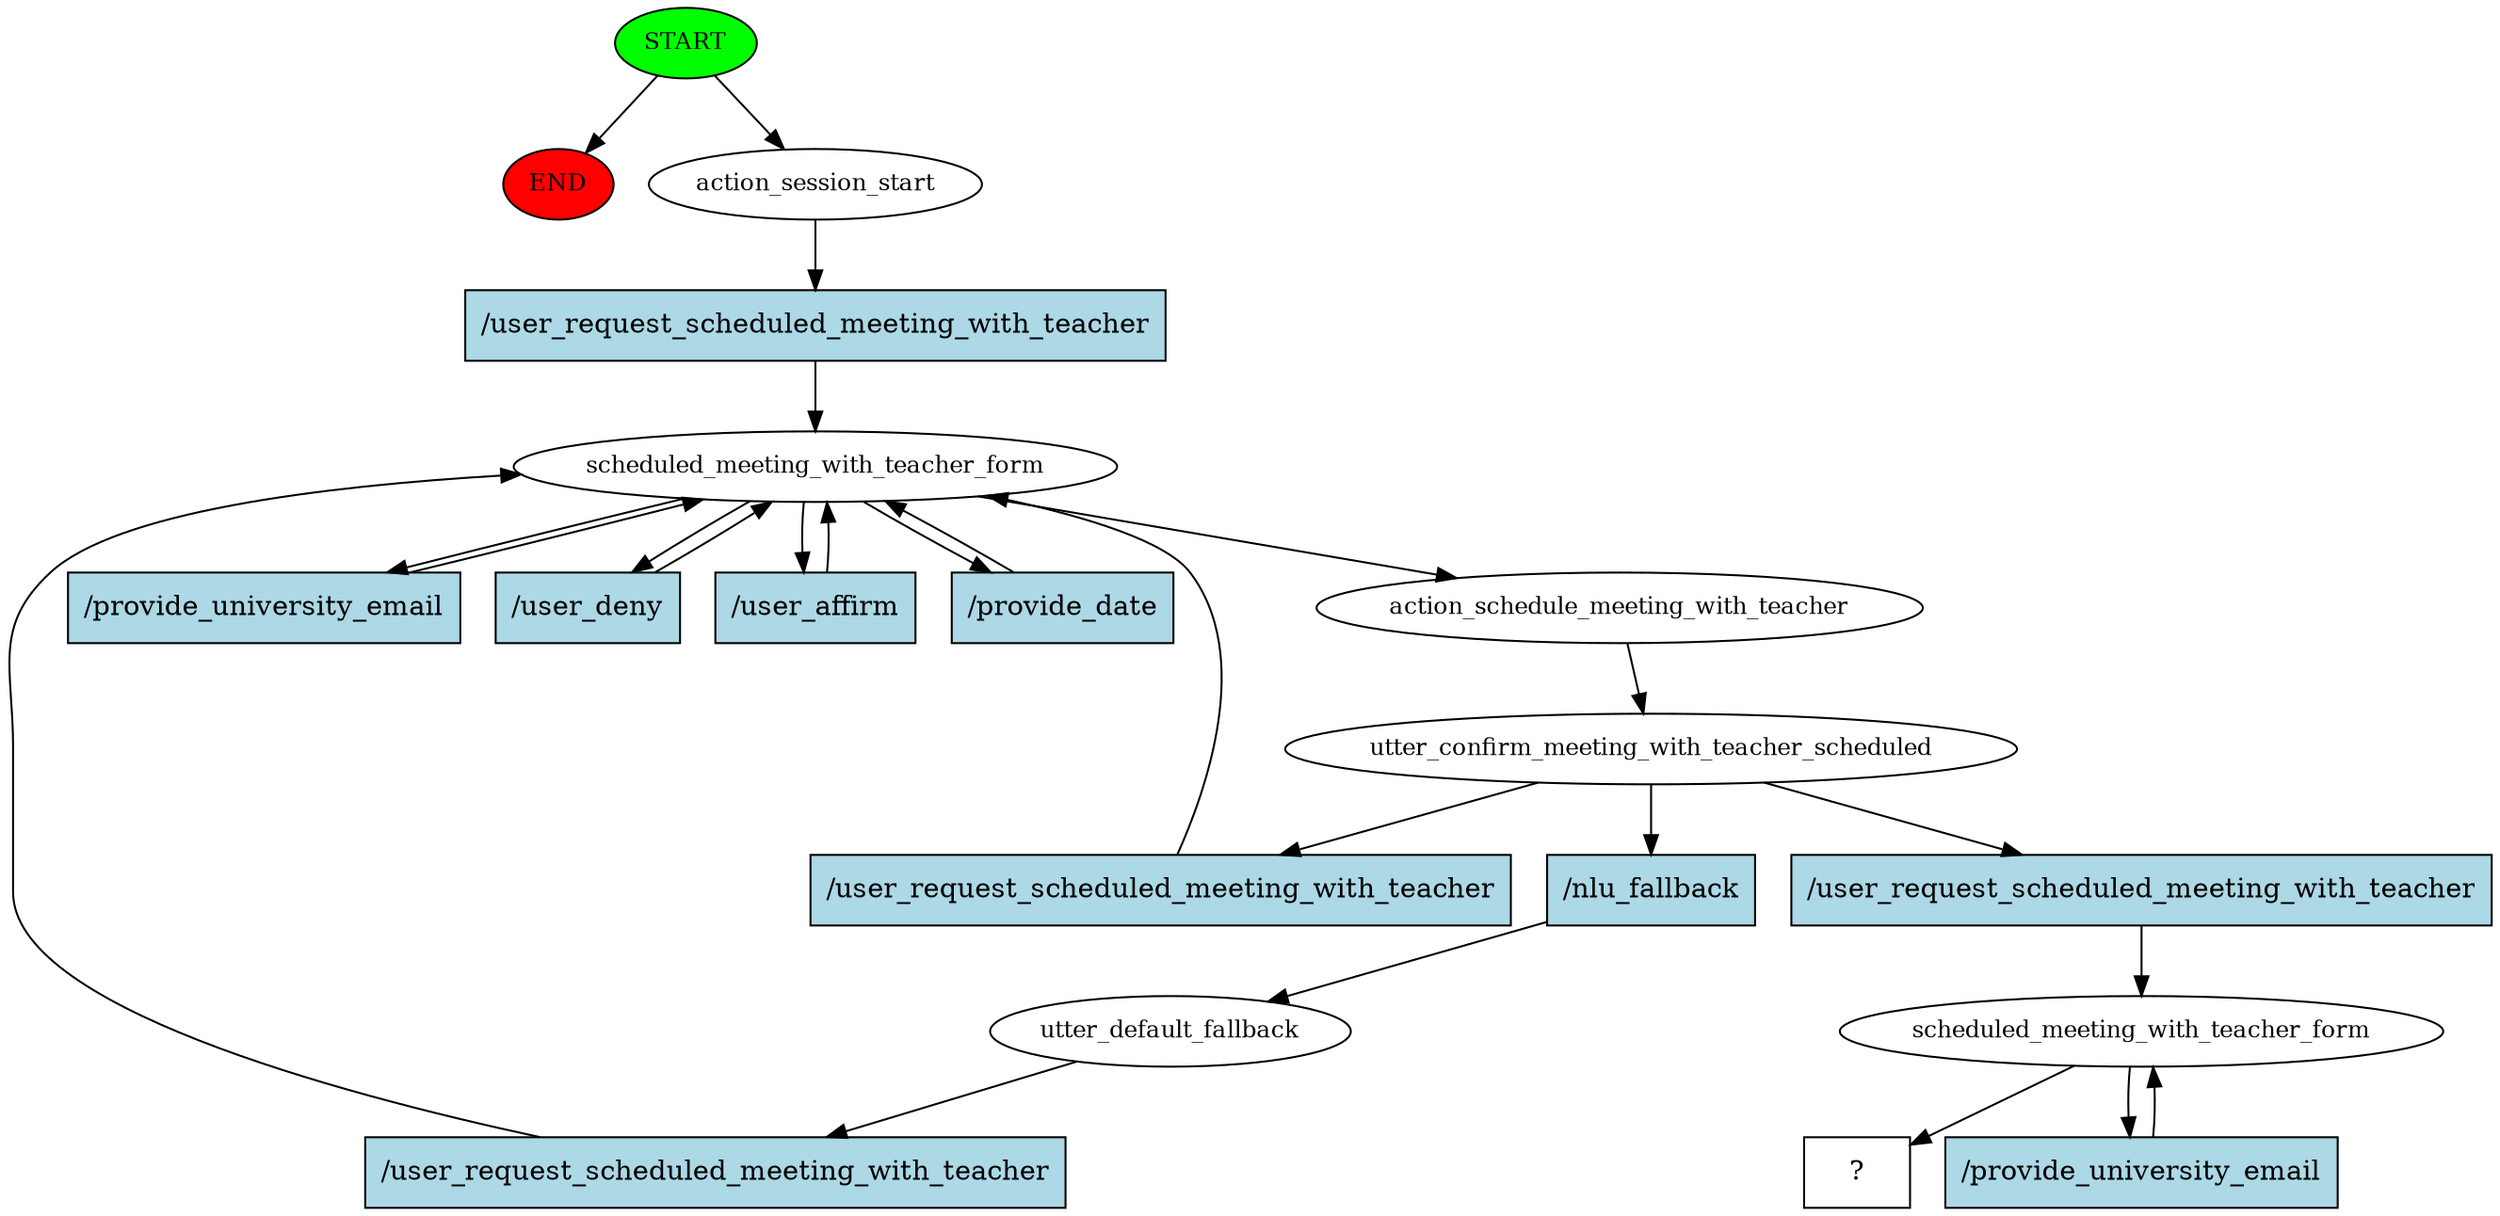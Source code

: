 digraph  {
0 [class="start active", fillcolor=green, fontsize=12, label=START, style=filled];
"-1" [class=end, fillcolor=red, fontsize=12, label=END, style=filled];
1 [class=active, fontsize=12, label=action_session_start];
2 [class=active, fontsize=12, label=scheduled_meeting_with_teacher_form];
9 [class=active, fontsize=12, label=action_schedule_meeting_with_teacher];
10 [class=active, fontsize=12, label=utter_confirm_meeting_with_teacher_scheduled];
14 [class=active, fontsize=12, label=utter_default_fallback];
18 [class=active, fontsize=12, label=scheduled_meeting_with_teacher_form];
20 [class="intent dashed active", label="  ?  ", shape=rect];
21 [class="intent active", fillcolor=lightblue, label="/user_request_scheduled_meeting_with_teacher", shape=rect, style=filled];
22 [class="intent active", fillcolor=lightblue, label="/provide_university_email", shape=rect, style=filled];
23 [class="intent active", fillcolor=lightblue, label="/user_deny", shape=rect, style=filled];
24 [class="intent active", fillcolor=lightblue, label="/user_affirm", shape=rect, style=filled];
25 [class="intent active", fillcolor=lightblue, label="/provide_date", shape=rect, style=filled];
26 [class="intent active", fillcolor=lightblue, label="/nlu_fallback", shape=rect, style=filled];
27 [class="intent active", fillcolor=lightblue, label="/user_request_scheduled_meeting_with_teacher", shape=rect, style=filled];
28 [class="intent active", fillcolor=lightblue, label="/user_request_scheduled_meeting_with_teacher", shape=rect, style=filled];
29 [class="intent active", fillcolor=lightblue, label="/user_request_scheduled_meeting_with_teacher", shape=rect, style=filled];
30 [class="intent active", fillcolor=lightblue, label="/provide_university_email", shape=rect, style=filled];
0 -> "-1"  [class="", key=NONE, label=""];
0 -> 1  [class=active, key=NONE, label=""];
1 -> 21  [class=active, key=0];
2 -> 9  [class=active, key=NONE, label=""];
2 -> 22  [class=active, key=0];
2 -> 23  [class=active, key=0];
2 -> 24  [class=active, key=0];
2 -> 25  [class=active, key=0];
9 -> 10  [class=active, key=NONE, label=""];
10 -> 26  [class=active, key=0];
10 -> 27  [class=active, key=0];
10 -> 28  [class=active, key=0];
14 -> 29  [class=active, key=0];
18 -> 20  [class=active, key=NONE, label=""];
18 -> 30  [class=active, key=0];
21 -> 2  [class=active, key=0];
22 -> 2  [class=active, key=0];
23 -> 2  [class=active, key=0];
24 -> 2  [class=active, key=0];
25 -> 2  [class=active, key=0];
26 -> 14  [class=active, key=0];
27 -> 18  [class=active, key=0];
28 -> 2  [class=active, key=0];
29 -> 2  [class=active, key=0];
30 -> 18  [class=active, key=0];
}
